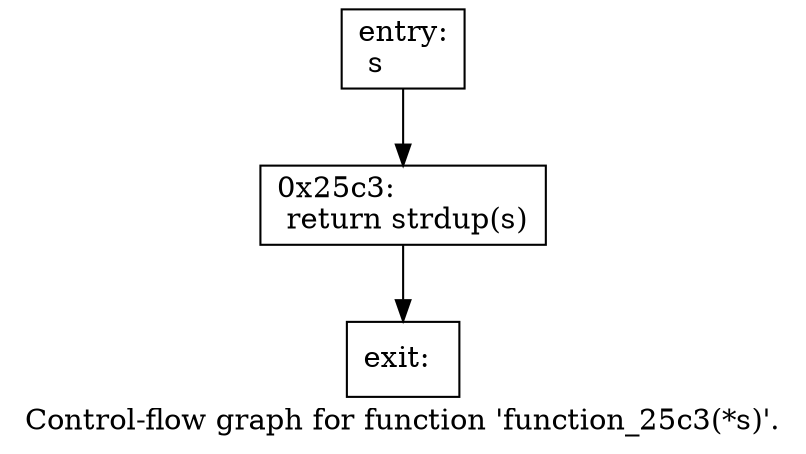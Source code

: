 digraph "Control-flow graph for function 'function_25c3(*s)'." {
  label="Control-flow graph for function 'function_25c3(*s)'.";
  node [shape=record];

  Node07713C28 [label="{entry:\l  s\l}"];
  Node07713C28 -> Node07713EB0;
  Node07713EB0 [label="{0x25c3:\l  return strdup(s)\l}"];
  Node07713EB0 -> Node077137A8;
  Node077137A8 [label="{exit:\l}"];

}
